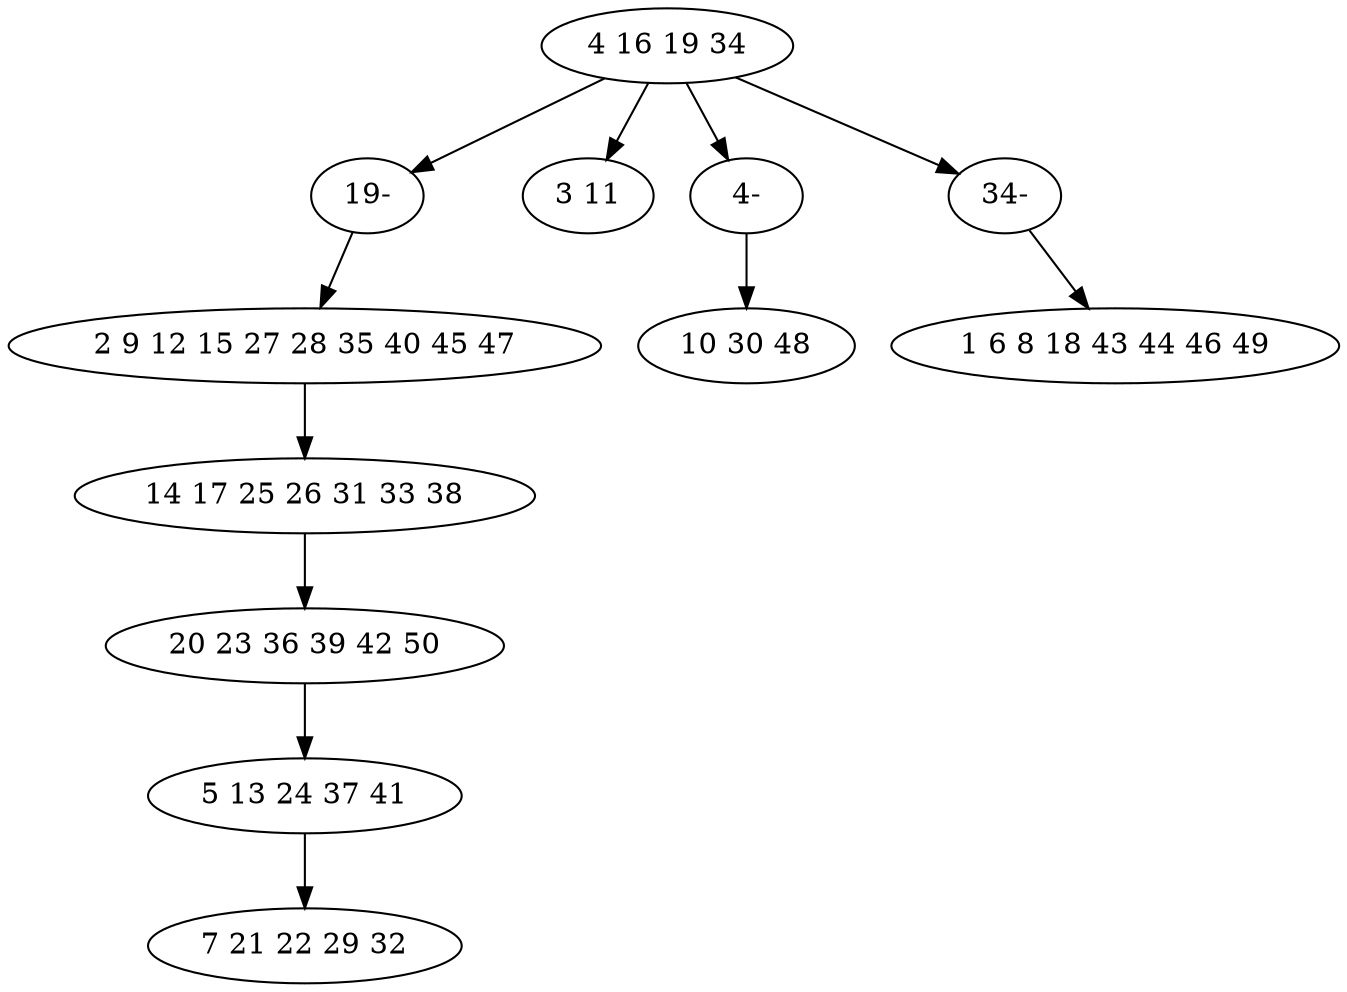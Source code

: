 digraph true_tree {
	"0" -> "9"
	"1" -> "2"
	"2" -> "3"
	"0" -> "4"
	"0" -> "10"
	"3" -> "6"
	"6" -> "7"
	"0" -> "11"
	"9" -> "1"
	"10" -> "5"
	"11" -> "8"
	"0" [label="4 16 19 34"];
	"1" [label="2 9 12 15 27 28 35 40 45 47"];
	"2" [label="14 17 25 26 31 33 38"];
	"3" [label="20 23 36 39 42 50"];
	"4" [label="3 11"];
	"5" [label="10 30 48"];
	"6" [label="5 13 24 37 41"];
	"7" [label="7 21 22 29 32"];
	"8" [label="1 6 8 18 43 44 46 49"];
	"9" [label="19-"];
	"10" [label="4-"];
	"11" [label="34-"];
}
